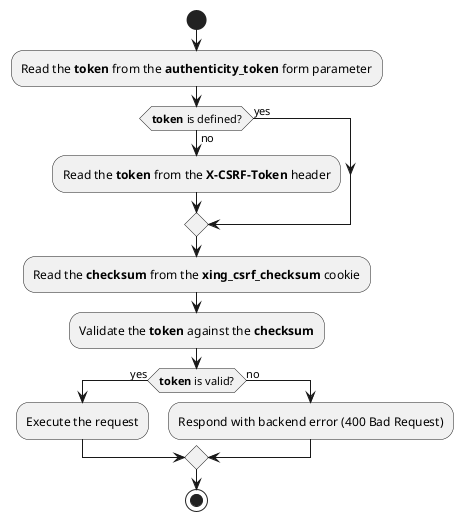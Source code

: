 @startuml
start

:Read the **token** from the **authenticity_token** form parameter;

if (**token** is defined?) then (yes)
else (no)
    :Read the **token** from the **X-CSRF-Token** header;
endif

:Read the **checksum** from the **xing_csrf_checksum** cookie;
:Validate the **token** against the **checksum**;

if (**token** is valid?) then (yes)
    :Execute the request;
else (no)
    :Respond with backend error (400 Bad Request);
endif

stop
@enduml
